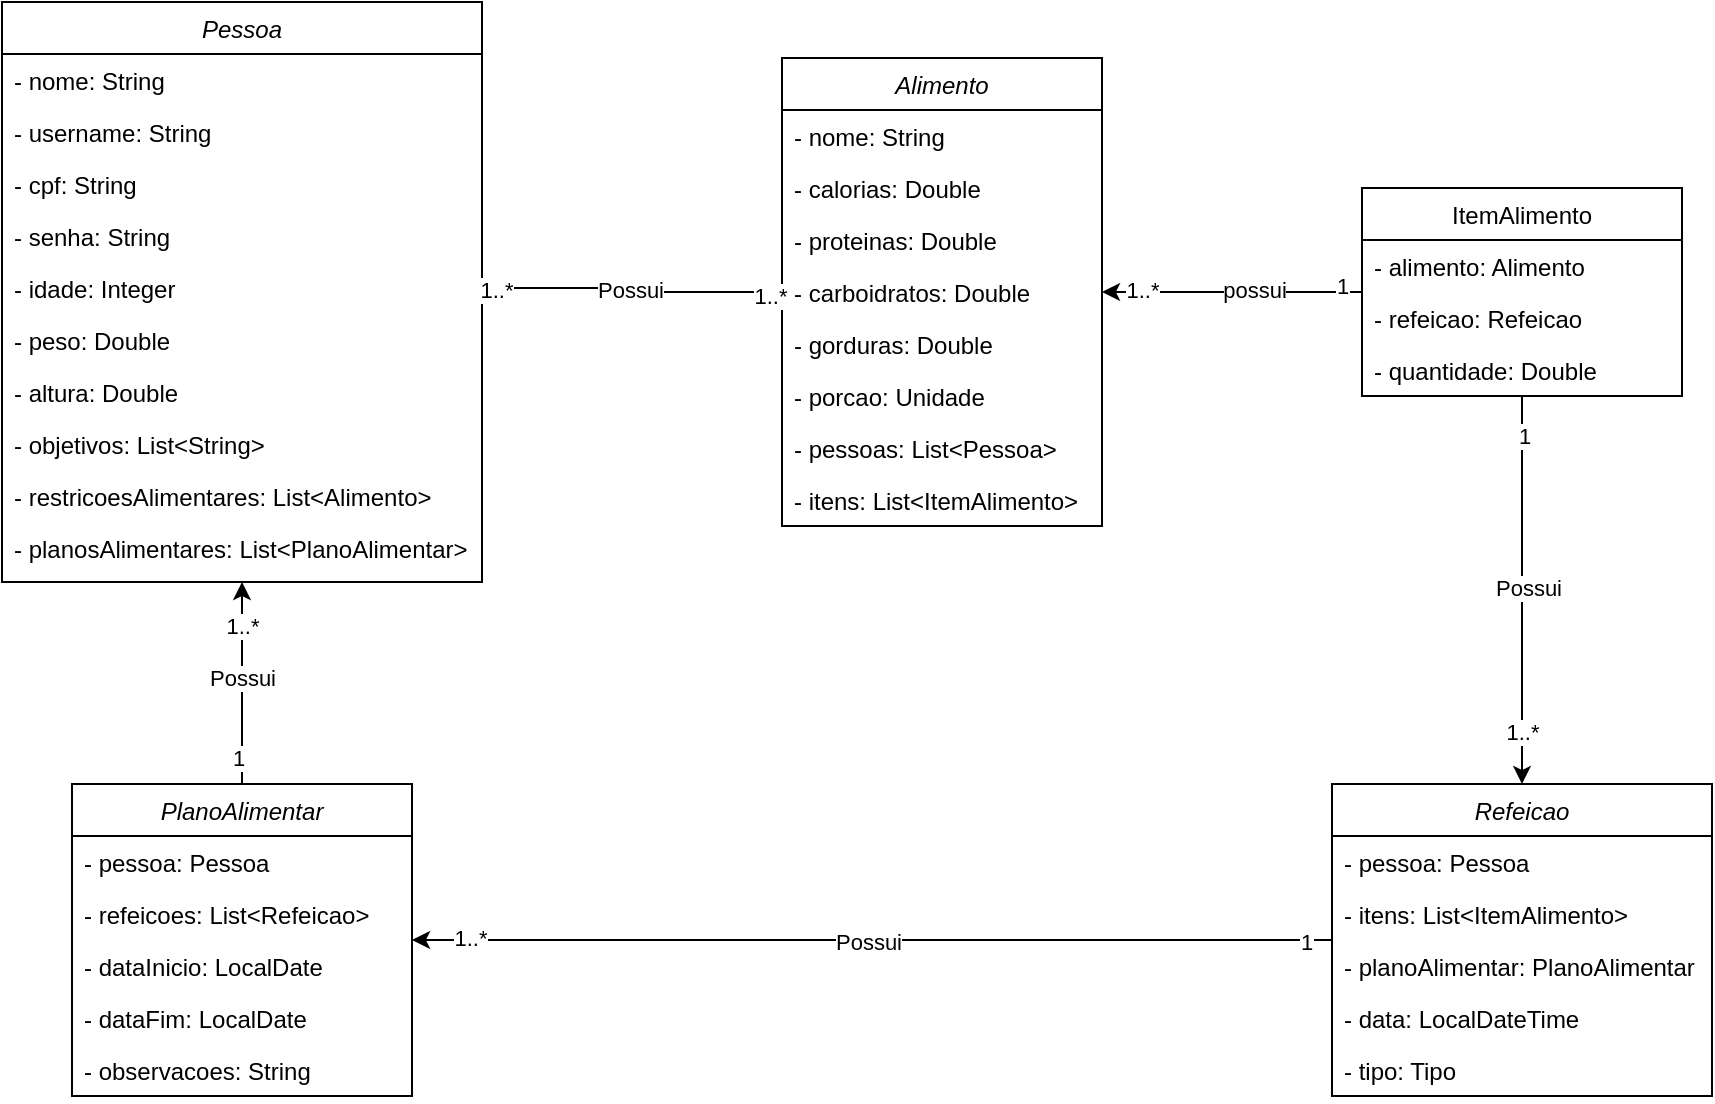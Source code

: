 <mxfile version="27.0.6">
  <diagram id="C5RBs43oDa-KdzZeNtuy" name="Page-1">
    <mxGraphModel dx="1188" dy="1817" grid="1" gridSize="10" guides="1" tooltips="1" connect="1" arrows="1" fold="1" page="1" pageScale="1" pageWidth="827" pageHeight="1169" math="0" shadow="0">
      <root>
        <mxCell id="WIyWlLk6GJQsqaUBKTNV-0" />
        <mxCell id="WIyWlLk6GJQsqaUBKTNV-1" parent="WIyWlLk6GJQsqaUBKTNV-0" />
        <mxCell id="zkfFHV4jXpPFQw0GAbJ--0" value="Alimento" style="swimlane;fontStyle=2;align=center;verticalAlign=top;childLayout=stackLayout;horizontal=1;startSize=26;horizontalStack=0;resizeParent=1;resizeLast=0;collapsible=1;marginBottom=0;rounded=0;shadow=0;strokeWidth=1;" parent="WIyWlLk6GJQsqaUBKTNV-1" vertex="1">
          <mxGeometry x="510" y="17" width="160" height="234" as="geometry">
            <mxRectangle x="230" y="140" width="160" height="26" as="alternateBounds" />
          </mxGeometry>
        </mxCell>
        <mxCell id="zkfFHV4jXpPFQw0GAbJ--1" value="- nome: String" style="text;align=left;verticalAlign=top;spacingLeft=4;spacingRight=4;overflow=hidden;rotatable=0;points=[[0,0.5],[1,0.5]];portConstraint=eastwest;" parent="zkfFHV4jXpPFQw0GAbJ--0" vertex="1">
          <mxGeometry y="26" width="160" height="26" as="geometry" />
        </mxCell>
        <mxCell id="zkfFHV4jXpPFQw0GAbJ--2" value="- calorias: Double" style="text;align=left;verticalAlign=top;spacingLeft=4;spacingRight=4;overflow=hidden;rotatable=0;points=[[0,0.5],[1,0.5]];portConstraint=eastwest;rounded=0;shadow=0;html=0;" parent="zkfFHV4jXpPFQw0GAbJ--0" vertex="1">
          <mxGeometry y="52" width="160" height="26" as="geometry" />
        </mxCell>
        <mxCell id="zkfFHV4jXpPFQw0GAbJ--3" value="- proteinas: Double" style="text;align=left;verticalAlign=top;spacingLeft=4;spacingRight=4;overflow=hidden;rotatable=0;points=[[0,0.5],[1,0.5]];portConstraint=eastwest;rounded=0;shadow=0;html=0;" parent="zkfFHV4jXpPFQw0GAbJ--0" vertex="1">
          <mxGeometry y="78" width="160" height="26" as="geometry" />
        </mxCell>
        <mxCell id="cG4yYEKGRYoJy5BFDzFy-0" value="- carboidratos: Double" style="text;align=left;verticalAlign=top;spacingLeft=4;spacingRight=4;overflow=hidden;rotatable=0;points=[[0,0.5],[1,0.5]];portConstraint=eastwest;rounded=0;shadow=0;html=0;" parent="zkfFHV4jXpPFQw0GAbJ--0" vertex="1">
          <mxGeometry y="104" width="160" height="26" as="geometry" />
        </mxCell>
        <mxCell id="cG4yYEKGRYoJy5BFDzFy-1" value="- gorduras: Double" style="text;align=left;verticalAlign=top;spacingLeft=4;spacingRight=4;overflow=hidden;rotatable=0;points=[[0,0.5],[1,0.5]];portConstraint=eastwest;rounded=0;shadow=0;html=0;" parent="zkfFHV4jXpPFQw0GAbJ--0" vertex="1">
          <mxGeometry y="130" width="160" height="26" as="geometry" />
        </mxCell>
        <mxCell id="cG4yYEKGRYoJy5BFDzFy-2" value="- porcao: Unidade" style="text;align=left;verticalAlign=top;spacingLeft=4;spacingRight=4;overflow=hidden;rotatable=0;points=[[0,0.5],[1,0.5]];portConstraint=eastwest;rounded=0;shadow=0;html=0;" parent="zkfFHV4jXpPFQw0GAbJ--0" vertex="1">
          <mxGeometry y="156" width="160" height="26" as="geometry" />
        </mxCell>
        <mxCell id="cG4yYEKGRYoJy5BFDzFy-3" value="- pessoas: List&lt;Pessoa&gt;" style="text;align=left;verticalAlign=top;spacingLeft=4;spacingRight=4;overflow=hidden;rotatable=0;points=[[0,0.5],[1,0.5]];portConstraint=eastwest;rounded=0;shadow=0;html=0;" parent="zkfFHV4jXpPFQw0GAbJ--0" vertex="1">
          <mxGeometry y="182" width="160" height="26" as="geometry" />
        </mxCell>
        <mxCell id="cG4yYEKGRYoJy5BFDzFy-4" value="- itens: List&lt;ItemAlimento&gt;" style="text;align=left;verticalAlign=top;spacingLeft=4;spacingRight=4;overflow=hidden;rotatable=0;points=[[0,0.5],[1,0.5]];portConstraint=eastwest;rounded=0;shadow=0;html=0;" parent="zkfFHV4jXpPFQw0GAbJ--0" vertex="1">
          <mxGeometry y="208" width="160" height="26" as="geometry" />
        </mxCell>
        <mxCell id="y1dbTIo-UcdsSL2UEVHJ-3" style="edgeStyle=orthogonalEdgeStyle;shape=connector;rounded=0;orthogonalLoop=1;jettySize=auto;html=1;entryX=1;entryY=0.5;entryDx=0;entryDy=0;strokeColor=default;align=center;verticalAlign=middle;fontFamily=Helvetica;fontSize=11;fontColor=default;labelBackgroundColor=default;endArrow=classic;" parent="WIyWlLk6GJQsqaUBKTNV-1" source="zkfFHV4jXpPFQw0GAbJ--17" target="cG4yYEKGRYoJy5BFDzFy-0" edge="1">
          <mxGeometry relative="1" as="geometry" />
        </mxCell>
        <mxCell id="y1dbTIo-UcdsSL2UEVHJ-4" value="possui" style="edgeLabel;html=1;align=center;verticalAlign=middle;resizable=0;points=[];fontFamily=Helvetica;fontSize=11;fontColor=default;labelBackgroundColor=default;" parent="y1dbTIo-UcdsSL2UEVHJ-3" vertex="1" connectable="0">
          <mxGeometry x="-0.161" y="-1" relative="1" as="geometry">
            <mxPoint as="offset" />
          </mxGeometry>
        </mxCell>
        <mxCell id="y1dbTIo-UcdsSL2UEVHJ-5" value="1..*" style="edgeLabel;html=1;align=center;verticalAlign=middle;resizable=0;points=[];fontFamily=Helvetica;fontSize=11;fontColor=default;labelBackgroundColor=default;" parent="y1dbTIo-UcdsSL2UEVHJ-3" vertex="1" connectable="0">
          <mxGeometry x="0.766" y="-1" relative="1" as="geometry">
            <mxPoint x="5" as="offset" />
          </mxGeometry>
        </mxCell>
        <mxCell id="y1dbTIo-UcdsSL2UEVHJ-20" value="1" style="edgeLabel;html=1;align=center;verticalAlign=middle;resizable=0;points=[];fontFamily=Helvetica;fontSize=11;fontColor=default;labelBackgroundColor=default;" parent="y1dbTIo-UcdsSL2UEVHJ-3" vertex="1" connectable="0">
          <mxGeometry x="-0.844" y="-3" relative="1" as="geometry">
            <mxPoint as="offset" />
          </mxGeometry>
        </mxCell>
        <mxCell id="0lct7mTjgLrh3pyMlzWK-0" style="edgeStyle=orthogonalEdgeStyle;rounded=0;orthogonalLoop=1;jettySize=auto;html=1;entryX=0.5;entryY=0;entryDx=0;entryDy=0;" edge="1" parent="WIyWlLk6GJQsqaUBKTNV-1" source="zkfFHV4jXpPFQw0GAbJ--17" target="cG4yYEKGRYoJy5BFDzFy-33">
          <mxGeometry relative="1" as="geometry" />
        </mxCell>
        <mxCell id="0lct7mTjgLrh3pyMlzWK-1" value="Possui" style="edgeLabel;html=1;align=center;verticalAlign=middle;resizable=0;points=[];" vertex="1" connectable="0" parent="0lct7mTjgLrh3pyMlzWK-0">
          <mxGeometry x="-0.017" y="3" relative="1" as="geometry">
            <mxPoint as="offset" />
          </mxGeometry>
        </mxCell>
        <mxCell id="0lct7mTjgLrh3pyMlzWK-2" value="1" style="edgeLabel;html=1;align=center;verticalAlign=middle;resizable=0;points=[];" vertex="1" connectable="0" parent="0lct7mTjgLrh3pyMlzWK-0">
          <mxGeometry x="-0.799" y="1" relative="1" as="geometry">
            <mxPoint as="offset" />
          </mxGeometry>
        </mxCell>
        <mxCell id="0lct7mTjgLrh3pyMlzWK-3" value="1..*" style="edgeLabel;html=1;align=center;verticalAlign=middle;resizable=0;points=[];" vertex="1" connectable="0" parent="0lct7mTjgLrh3pyMlzWK-0">
          <mxGeometry x="0.73" relative="1" as="geometry">
            <mxPoint as="offset" />
          </mxGeometry>
        </mxCell>
        <mxCell id="zkfFHV4jXpPFQw0GAbJ--17" value="ItemAlimento" style="swimlane;fontStyle=0;align=center;verticalAlign=top;childLayout=stackLayout;horizontal=1;startSize=26;horizontalStack=0;resizeParent=1;resizeLast=0;collapsible=1;marginBottom=0;rounded=0;shadow=0;strokeWidth=1;" parent="WIyWlLk6GJQsqaUBKTNV-1" vertex="1">
          <mxGeometry x="800" y="82" width="160" height="104" as="geometry">
            <mxRectangle x="550" y="140" width="160" height="26" as="alternateBounds" />
          </mxGeometry>
        </mxCell>
        <mxCell id="zkfFHV4jXpPFQw0GAbJ--18" value="- alimento: Alimento" style="text;align=left;verticalAlign=top;spacingLeft=4;spacingRight=4;overflow=hidden;rotatable=0;points=[[0,0.5],[1,0.5]];portConstraint=eastwest;" parent="zkfFHV4jXpPFQw0GAbJ--17" vertex="1">
          <mxGeometry y="26" width="160" height="26" as="geometry" />
        </mxCell>
        <mxCell id="zkfFHV4jXpPFQw0GAbJ--19" value="- refeicao: Refeicao" style="text;align=left;verticalAlign=top;spacingLeft=4;spacingRight=4;overflow=hidden;rotatable=0;points=[[0,0.5],[1,0.5]];portConstraint=eastwest;rounded=0;shadow=0;html=0;" parent="zkfFHV4jXpPFQw0GAbJ--17" vertex="1">
          <mxGeometry y="52" width="160" height="26" as="geometry" />
        </mxCell>
        <mxCell id="zkfFHV4jXpPFQw0GAbJ--20" value="- quantidade: Double" style="text;align=left;verticalAlign=top;spacingLeft=4;spacingRight=4;overflow=hidden;rotatable=0;points=[[0,0.5],[1,0.5]];portConstraint=eastwest;rounded=0;shadow=0;html=0;" parent="zkfFHV4jXpPFQw0GAbJ--17" vertex="1">
          <mxGeometry y="78" width="160" height="26" as="geometry" />
        </mxCell>
        <mxCell id="cG4yYEKGRYoJy5BFDzFy-5" value="Pessoa" style="swimlane;fontStyle=2;align=center;verticalAlign=top;childLayout=stackLayout;horizontal=1;startSize=26;horizontalStack=0;resizeParent=1;resizeLast=0;collapsible=1;marginBottom=0;rounded=0;shadow=0;strokeWidth=1;" parent="WIyWlLk6GJQsqaUBKTNV-1" vertex="1">
          <mxGeometry x="120" y="-11" width="240" height="290" as="geometry">
            <mxRectangle x="230" y="140" width="160" height="26" as="alternateBounds" />
          </mxGeometry>
        </mxCell>
        <mxCell id="cG4yYEKGRYoJy5BFDzFy-6" value="- nome: String" style="text;align=left;verticalAlign=top;spacingLeft=4;spacingRight=4;overflow=hidden;rotatable=0;points=[[0,0.5],[1,0.5]];portConstraint=eastwest;" parent="cG4yYEKGRYoJy5BFDzFy-5" vertex="1">
          <mxGeometry y="26" width="240" height="26" as="geometry" />
        </mxCell>
        <mxCell id="cG4yYEKGRYoJy5BFDzFy-7" value="- username: String" style="text;align=left;verticalAlign=top;spacingLeft=4;spacingRight=4;overflow=hidden;rotatable=0;points=[[0,0.5],[1,0.5]];portConstraint=eastwest;rounded=0;shadow=0;html=0;" parent="cG4yYEKGRYoJy5BFDzFy-5" vertex="1">
          <mxGeometry y="52" width="240" height="26" as="geometry" />
        </mxCell>
        <mxCell id="cG4yYEKGRYoJy5BFDzFy-8" value="- cpf: String" style="text;align=left;verticalAlign=top;spacingLeft=4;spacingRight=4;overflow=hidden;rotatable=0;points=[[0,0.5],[1,0.5]];portConstraint=eastwest;rounded=0;shadow=0;html=0;" parent="cG4yYEKGRYoJy5BFDzFy-5" vertex="1">
          <mxGeometry y="78" width="240" height="26" as="geometry" />
        </mxCell>
        <mxCell id="cG4yYEKGRYoJy5BFDzFy-9" value="- senha: String" style="text;align=left;verticalAlign=top;spacingLeft=4;spacingRight=4;overflow=hidden;rotatable=0;points=[[0,0.5],[1,0.5]];portConstraint=eastwest;rounded=0;shadow=0;html=0;" parent="cG4yYEKGRYoJy5BFDzFy-5" vertex="1">
          <mxGeometry y="104" width="240" height="26" as="geometry" />
        </mxCell>
        <mxCell id="cG4yYEKGRYoJy5BFDzFy-10" value="- idade: Integer" style="text;align=left;verticalAlign=top;spacingLeft=4;spacingRight=4;overflow=hidden;rotatable=0;points=[[0,0.5],[1,0.5]];portConstraint=eastwest;rounded=0;shadow=0;html=0;" parent="cG4yYEKGRYoJy5BFDzFy-5" vertex="1">
          <mxGeometry y="130" width="240" height="26" as="geometry" />
        </mxCell>
        <mxCell id="cG4yYEKGRYoJy5BFDzFy-11" value="- peso: Double" style="text;align=left;verticalAlign=top;spacingLeft=4;spacingRight=4;overflow=hidden;rotatable=0;points=[[0,0.5],[1,0.5]];portConstraint=eastwest;rounded=0;shadow=0;html=0;" parent="cG4yYEKGRYoJy5BFDzFy-5" vertex="1">
          <mxGeometry y="156" width="240" height="26" as="geometry" />
        </mxCell>
        <mxCell id="cG4yYEKGRYoJy5BFDzFy-12" value="- altura: Double" style="text;align=left;verticalAlign=top;spacingLeft=4;spacingRight=4;overflow=hidden;rotatable=0;points=[[0,0.5],[1,0.5]];portConstraint=eastwest;rounded=0;shadow=0;html=0;" parent="cG4yYEKGRYoJy5BFDzFy-5" vertex="1">
          <mxGeometry y="182" width="240" height="26" as="geometry" />
        </mxCell>
        <mxCell id="cG4yYEKGRYoJy5BFDzFy-13" value="- objetivos: List&lt;String&gt;" style="text;align=left;verticalAlign=top;spacingLeft=4;spacingRight=4;overflow=hidden;rotatable=0;points=[[0,0.5],[1,0.5]];portConstraint=eastwest;rounded=0;shadow=0;html=0;" parent="cG4yYEKGRYoJy5BFDzFy-5" vertex="1">
          <mxGeometry y="208" width="240" height="26" as="geometry" />
        </mxCell>
        <mxCell id="cG4yYEKGRYoJy5BFDzFy-14" value="- restricoesAlimentares: List&lt;Alimento&gt;" style="text;align=left;verticalAlign=top;spacingLeft=4;spacingRight=4;overflow=hidden;rotatable=0;points=[[0,0.5],[1,0.5]];portConstraint=eastwest;rounded=0;shadow=0;html=0;" parent="cG4yYEKGRYoJy5BFDzFy-5" vertex="1">
          <mxGeometry y="234" width="240" height="26" as="geometry" />
        </mxCell>
        <mxCell id="y1dbTIo-UcdsSL2UEVHJ-21" value="- planosAlimentares: List&lt;PlanoAlimentar&gt;" style="text;align=left;verticalAlign=top;spacingLeft=4;spacingRight=4;overflow=hidden;rotatable=0;points=[[0,0.5],[1,0.5]];portConstraint=eastwest;rounded=0;shadow=0;html=0;" parent="cG4yYEKGRYoJy5BFDzFy-5" vertex="1">
          <mxGeometry y="260" width="240" height="26" as="geometry" />
        </mxCell>
        <mxCell id="y1dbTIo-UcdsSL2UEVHJ-23" style="edgeStyle=orthogonalEdgeStyle;shape=connector;rounded=0;orthogonalLoop=1;jettySize=auto;html=1;strokeColor=default;align=center;verticalAlign=middle;fontFamily=Helvetica;fontSize=11;fontColor=default;labelBackgroundColor=default;endArrow=classic;entryX=0.5;entryY=1;entryDx=0;entryDy=0;" parent="WIyWlLk6GJQsqaUBKTNV-1" source="cG4yYEKGRYoJy5BFDzFy-17" target="cG4yYEKGRYoJy5BFDzFy-5" edge="1">
          <mxGeometry relative="1" as="geometry">
            <mxPoint x="-180" y="320" as="targetPoint" />
          </mxGeometry>
        </mxCell>
        <mxCell id="0lct7mTjgLrh3pyMlzWK-13" value="1" style="edgeLabel;html=1;align=center;verticalAlign=middle;resizable=0;points=[];" vertex="1" connectable="0" parent="y1dbTIo-UcdsSL2UEVHJ-23">
          <mxGeometry x="-0.729" y="2" relative="1" as="geometry">
            <mxPoint as="offset" />
          </mxGeometry>
        </mxCell>
        <mxCell id="0lct7mTjgLrh3pyMlzWK-14" value="Possui" style="edgeLabel;html=1;align=center;verticalAlign=middle;resizable=0;points=[];" vertex="1" connectable="0" parent="y1dbTIo-UcdsSL2UEVHJ-23">
          <mxGeometry x="0.046" relative="1" as="geometry">
            <mxPoint as="offset" />
          </mxGeometry>
        </mxCell>
        <mxCell id="0lct7mTjgLrh3pyMlzWK-15" value="1..*" style="edgeLabel;html=1;align=center;verticalAlign=middle;resizable=0;points=[];" vertex="1" connectable="0" parent="y1dbTIo-UcdsSL2UEVHJ-23">
          <mxGeometry x="0.574" relative="1" as="geometry">
            <mxPoint as="offset" />
          </mxGeometry>
        </mxCell>
        <mxCell id="cG4yYEKGRYoJy5BFDzFy-17" value="PlanoAlimentar" style="swimlane;fontStyle=2;align=center;verticalAlign=top;childLayout=stackLayout;horizontal=1;startSize=26;horizontalStack=0;resizeParent=1;resizeLast=0;collapsible=1;marginBottom=0;rounded=0;shadow=0;strokeWidth=1;" parent="WIyWlLk6GJQsqaUBKTNV-1" vertex="1">
          <mxGeometry x="155" y="380" width="170" height="156" as="geometry">
            <mxRectangle x="230" y="140" width="160" height="26" as="alternateBounds" />
          </mxGeometry>
        </mxCell>
        <mxCell id="cG4yYEKGRYoJy5BFDzFy-18" value="- pessoa: Pessoa" style="text;align=left;verticalAlign=top;spacingLeft=4;spacingRight=4;overflow=hidden;rotatable=0;points=[[0,0.5],[1,0.5]];portConstraint=eastwest;" parent="cG4yYEKGRYoJy5BFDzFy-17" vertex="1">
          <mxGeometry y="26" width="170" height="26" as="geometry" />
        </mxCell>
        <mxCell id="cG4yYEKGRYoJy5BFDzFy-19" value="- refeicoes: List&lt;Refeicao&gt;" style="text;align=left;verticalAlign=top;spacingLeft=4;spacingRight=4;overflow=hidden;rotatable=0;points=[[0,0.5],[1,0.5]];portConstraint=eastwest;rounded=0;shadow=0;html=0;" parent="cG4yYEKGRYoJy5BFDzFy-17" vertex="1">
          <mxGeometry y="52" width="170" height="26" as="geometry" />
        </mxCell>
        <mxCell id="cG4yYEKGRYoJy5BFDzFy-20" value="- dataInicio: LocalDate" style="text;align=left;verticalAlign=top;spacingLeft=4;spacingRight=4;overflow=hidden;rotatable=0;points=[[0,0.5],[1,0.5]];portConstraint=eastwest;rounded=0;shadow=0;html=0;" parent="cG4yYEKGRYoJy5BFDzFy-17" vertex="1">
          <mxGeometry y="78" width="170" height="26" as="geometry" />
        </mxCell>
        <mxCell id="cG4yYEKGRYoJy5BFDzFy-21" value="- dataFim: LocalDate" style="text;align=left;verticalAlign=top;spacingLeft=4;spacingRight=4;overflow=hidden;rotatable=0;points=[[0,0.5],[1,0.5]];portConstraint=eastwest;rounded=0;shadow=0;html=0;" parent="cG4yYEKGRYoJy5BFDzFy-17" vertex="1">
          <mxGeometry y="104" width="170" height="26" as="geometry" />
        </mxCell>
        <mxCell id="cG4yYEKGRYoJy5BFDzFy-22" value="- observacoes: String" style="text;align=left;verticalAlign=top;spacingLeft=4;spacingRight=4;overflow=hidden;rotatable=0;points=[[0,0.5],[1,0.5]];portConstraint=eastwest;rounded=0;shadow=0;html=0;" parent="cG4yYEKGRYoJy5BFDzFy-17" vertex="1">
          <mxGeometry y="130" width="170" height="26" as="geometry" />
        </mxCell>
        <mxCell id="0lct7mTjgLrh3pyMlzWK-9" style="edgeStyle=orthogonalEdgeStyle;rounded=0;orthogonalLoop=1;jettySize=auto;html=1;" edge="1" parent="WIyWlLk6GJQsqaUBKTNV-1" source="cG4yYEKGRYoJy5BFDzFy-33" target="cG4yYEKGRYoJy5BFDzFy-17">
          <mxGeometry relative="1" as="geometry" />
        </mxCell>
        <mxCell id="0lct7mTjgLrh3pyMlzWK-10" value="Possui" style="edgeLabel;html=1;align=center;verticalAlign=middle;resizable=0;points=[];" vertex="1" connectable="0" parent="0lct7mTjgLrh3pyMlzWK-9">
          <mxGeometry x="0.009" y="1" relative="1" as="geometry">
            <mxPoint as="offset" />
          </mxGeometry>
        </mxCell>
        <mxCell id="0lct7mTjgLrh3pyMlzWK-11" value="1..*" style="edgeLabel;html=1;align=center;verticalAlign=middle;resizable=0;points=[];" vertex="1" connectable="0" parent="0lct7mTjgLrh3pyMlzWK-9">
          <mxGeometry x="0.875" y="-1" relative="1" as="geometry">
            <mxPoint as="offset" />
          </mxGeometry>
        </mxCell>
        <mxCell id="0lct7mTjgLrh3pyMlzWK-12" value="1" style="edgeLabel;html=1;align=center;verticalAlign=middle;resizable=0;points=[];" vertex="1" connectable="0" parent="0lct7mTjgLrh3pyMlzWK-9">
          <mxGeometry x="-0.944" y="1" relative="1" as="geometry">
            <mxPoint as="offset" />
          </mxGeometry>
        </mxCell>
        <mxCell id="cG4yYEKGRYoJy5BFDzFy-33" value="Refeicao" style="swimlane;fontStyle=2;align=center;verticalAlign=top;childLayout=stackLayout;horizontal=1;startSize=26;horizontalStack=0;resizeParent=1;resizeLast=0;collapsible=1;marginBottom=0;rounded=0;shadow=0;strokeWidth=1;" parent="WIyWlLk6GJQsqaUBKTNV-1" vertex="1">
          <mxGeometry x="785" y="380" width="190" height="156" as="geometry">
            <mxRectangle x="230" y="140" width="160" height="26" as="alternateBounds" />
          </mxGeometry>
        </mxCell>
        <mxCell id="cG4yYEKGRYoJy5BFDzFy-34" value="- pessoa: Pessoa" style="text;align=left;verticalAlign=top;spacingLeft=4;spacingRight=4;overflow=hidden;rotatable=0;points=[[0,0.5],[1,0.5]];portConstraint=eastwest;" parent="cG4yYEKGRYoJy5BFDzFy-33" vertex="1">
          <mxGeometry y="26" width="190" height="26" as="geometry" />
        </mxCell>
        <mxCell id="cG4yYEKGRYoJy5BFDzFy-35" value="- itens: List&lt;ItemAlimento&gt;" style="text;align=left;verticalAlign=top;spacingLeft=4;spacingRight=4;overflow=hidden;rotatable=0;points=[[0,0.5],[1,0.5]];portConstraint=eastwest;rounded=0;shadow=0;html=0;" parent="cG4yYEKGRYoJy5BFDzFy-33" vertex="1">
          <mxGeometry y="52" width="190" height="26" as="geometry" />
        </mxCell>
        <mxCell id="0lct7mTjgLrh3pyMlzWK-5" value="- planoAlimentar: PlanoAlimentar" style="text;align=left;verticalAlign=top;spacingLeft=4;spacingRight=4;overflow=hidden;rotatable=0;points=[[0,0.5],[1,0.5]];portConstraint=eastwest;rounded=0;shadow=0;html=0;" vertex="1" parent="cG4yYEKGRYoJy5BFDzFy-33">
          <mxGeometry y="78" width="190" height="26" as="geometry" />
        </mxCell>
        <mxCell id="cG4yYEKGRYoJy5BFDzFy-36" value="- data: LocalDateTime" style="text;align=left;verticalAlign=top;spacingLeft=4;spacingRight=4;overflow=hidden;rotatable=0;points=[[0,0.5],[1,0.5]];portConstraint=eastwest;rounded=0;shadow=0;html=0;" parent="cG4yYEKGRYoJy5BFDzFy-33" vertex="1">
          <mxGeometry y="104" width="190" height="26" as="geometry" />
        </mxCell>
        <mxCell id="cG4yYEKGRYoJy5BFDzFy-37" value="- tipo: Tipo" style="text;align=left;verticalAlign=top;spacingLeft=4;spacingRight=4;overflow=hidden;rotatable=0;points=[[0,0.5],[1,0.5]];portConstraint=eastwest;rounded=0;shadow=0;html=0;" parent="cG4yYEKGRYoJy5BFDzFy-33" vertex="1">
          <mxGeometry y="130" width="190" height="26" as="geometry" />
        </mxCell>
        <mxCell id="y1dbTIo-UcdsSL2UEVHJ-24" value="" style="endArrow=none;html=1;rounded=0;strokeColor=default;align=center;verticalAlign=middle;fontFamily=Helvetica;fontSize=11;fontColor=default;labelBackgroundColor=default;edgeStyle=orthogonalEdgeStyle;exitX=1;exitY=0.5;exitDx=0;exitDy=0;entryX=0;entryY=0.5;entryDx=0;entryDy=0;" parent="WIyWlLk6GJQsqaUBKTNV-1" source="cG4yYEKGRYoJy5BFDzFy-10" target="cG4yYEKGRYoJy5BFDzFy-0" edge="1">
          <mxGeometry width="50" height="50" relative="1" as="geometry">
            <mxPoint x="350" y="220" as="sourcePoint" />
            <mxPoint x="400" y="170" as="targetPoint" />
          </mxGeometry>
        </mxCell>
        <mxCell id="y1dbTIo-UcdsSL2UEVHJ-35" value="Possui" style="edgeLabel;html=1;align=center;verticalAlign=middle;resizable=0;points=[];fontFamily=Helvetica;fontSize=11;fontColor=default;labelBackgroundColor=default;" parent="y1dbTIo-UcdsSL2UEVHJ-24" vertex="1" connectable="0">
          <mxGeometry y="-1" relative="1" as="geometry">
            <mxPoint as="offset" />
          </mxGeometry>
        </mxCell>
        <mxCell id="y1dbTIo-UcdsSL2UEVHJ-36" value="1..*" style="edgeLabel;html=1;align=center;verticalAlign=middle;resizable=0;points=[];fontFamily=Helvetica;fontSize=11;fontColor=default;labelBackgroundColor=default;" parent="y1dbTIo-UcdsSL2UEVHJ-24" vertex="1" connectable="0">
          <mxGeometry x="-0.917" y="-1" relative="1" as="geometry">
            <mxPoint as="offset" />
          </mxGeometry>
        </mxCell>
        <mxCell id="y1dbTIo-UcdsSL2UEVHJ-37" value="1..*" style="edgeLabel;html=1;align=center;verticalAlign=middle;resizable=0;points=[];fontFamily=Helvetica;fontSize=11;fontColor=default;labelBackgroundColor=default;" parent="y1dbTIo-UcdsSL2UEVHJ-24" vertex="1" connectable="0">
          <mxGeometry x="0.917" y="-2" relative="1" as="geometry">
            <mxPoint as="offset" />
          </mxGeometry>
        </mxCell>
      </root>
    </mxGraphModel>
  </diagram>
</mxfile>
